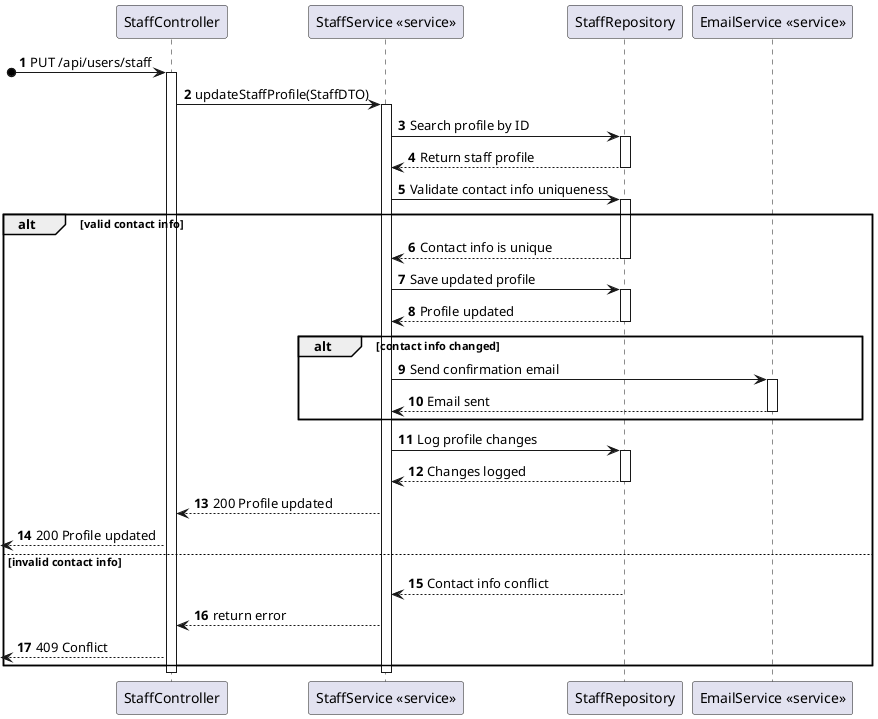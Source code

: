 @startuml
autonumber
participant CTRL as "StaffController"
participant SERVICE as "StaffService <<service>>"
participant STAFFREPO as "StaffRepository"
participant EmailService as "EmailService <<service>>"

?o-> CTRL : PUT /api/users/staff
activate CTRL

CTRL -> SERVICE : updateStaffProfile(StaffDTO)
activate SERVICE

SERVICE -> STAFFREPO : Search profile by ID
activate STAFFREPO
STAFFREPO --> SERVICE : Return staff profile
deactivate STAFFREPO

SERVICE -> STAFFREPO : Validate contact info uniqueness
activate STAFFREPO
alt valid contact info
    STAFFREPO --> SERVICE : Contact info is unique
    deactivate STAFFREPO

    SERVICE -> STAFFREPO : Save updated profile
    activate STAFFREPO
    STAFFREPO --> SERVICE : Profile updated
    deactivate STAFFREPO

    alt contact info changed
        SERVICE -> EmailService : Send confirmation email
        activate EmailService
        EmailService --> SERVICE : Email sent
        deactivate EmailService
    end

    SERVICE -> STAFFREPO : Log profile changes
    activate STAFFREPO
    STAFFREPO --> SERVICE : Changes logged
    deactivate STAFFREPO

    SERVICE --> CTRL : 200 Profile updated
    <-- CTRL : 200 Profile updated
else invalid contact info
    STAFFREPO --> SERVICE : Contact info conflict
    deactivate STAFFREPO
    SERVICE --> CTRL : return error
    <-- CTRL : 409 Conflict
end

deactivate SERVICE
deactivate CTRL
@enduml
